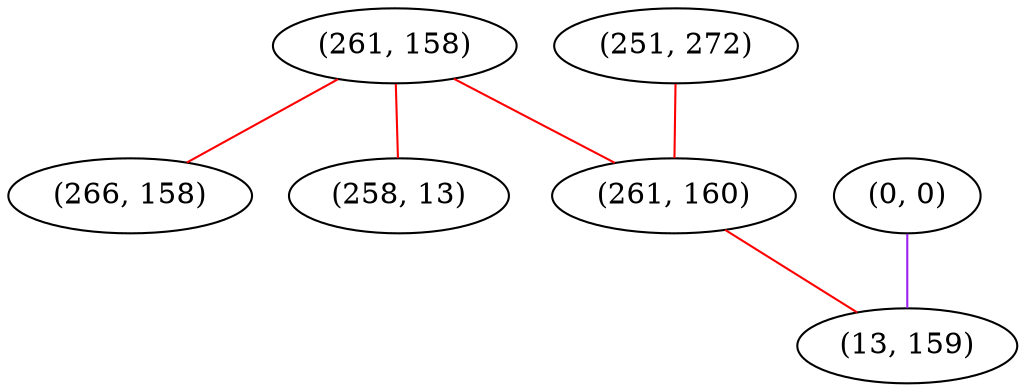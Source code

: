 graph "" {
"(261, 158)";
"(266, 158)";
"(251, 272)";
"(258, 13)";
"(0, 0)";
"(261, 160)";
"(13, 159)";
"(261, 158)" -- "(258, 13)"  [color=red, key=0, weight=1];
"(261, 158)" -- "(266, 158)"  [color=red, key=0, weight=1];
"(261, 158)" -- "(261, 160)"  [color=red, key=0, weight=1];
"(251, 272)" -- "(261, 160)"  [color=red, key=0, weight=1];
"(0, 0)" -- "(13, 159)"  [color=purple, key=0, weight=4];
"(261, 160)" -- "(13, 159)"  [color=red, key=0, weight=1];
}
